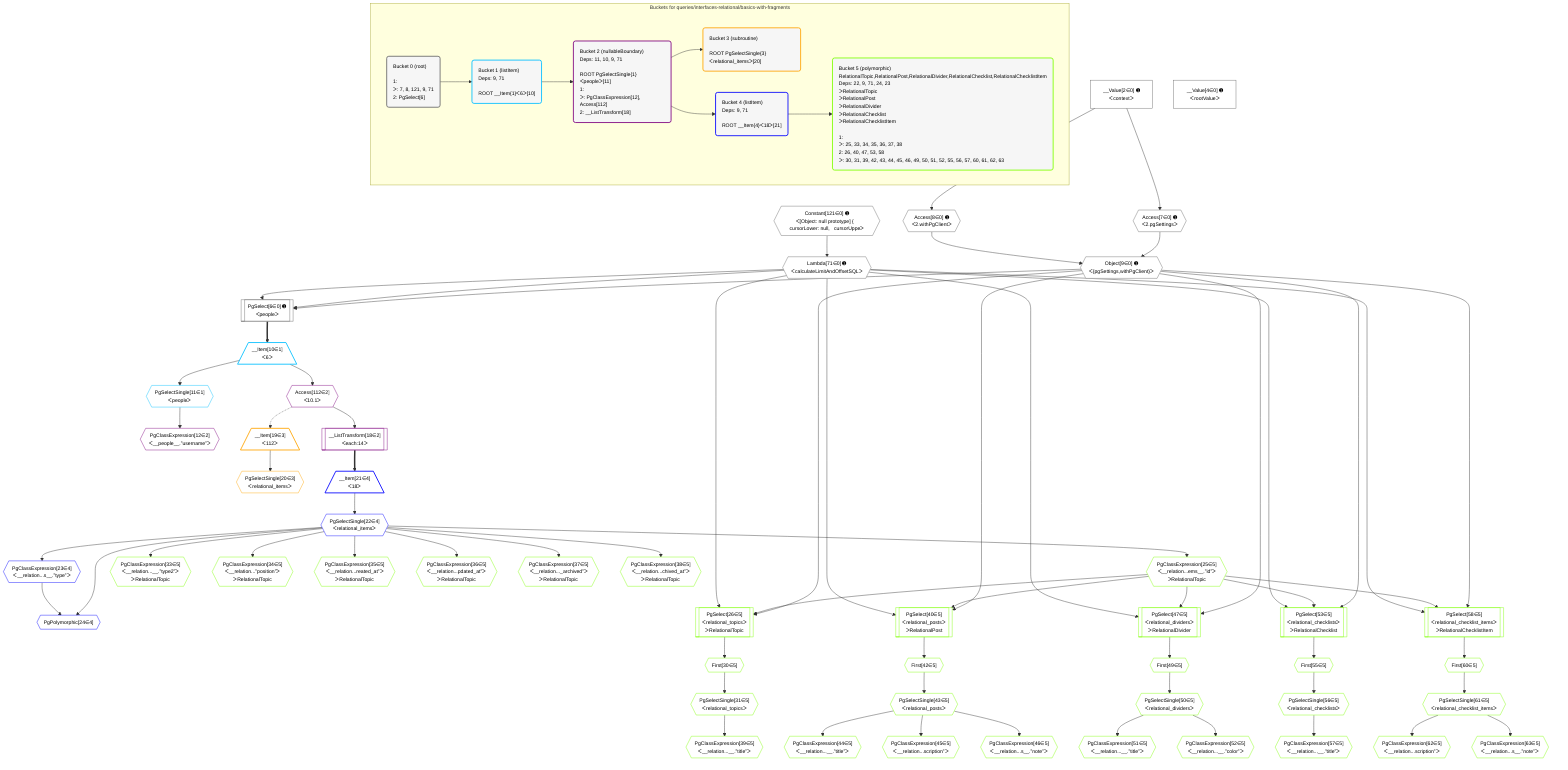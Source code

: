 %%{init: {'themeVariables': { 'fontSize': '12px'}}}%%
graph TD
    classDef path fill:#eee,stroke:#000,color:#000
    classDef plan fill:#fff,stroke-width:1px,color:#000
    classDef itemplan fill:#fff,stroke-width:2px,color:#000
    classDef unbatchedplan fill:#dff,stroke-width:1px,color:#000
    classDef sideeffectplan fill:#fcc,stroke-width:2px,color:#000
    classDef bucket fill:#f6f6f6,color:#000,stroke-width:2px,text-align:left


    %% plan dependencies
    PgSelect6[["PgSelect[6∈0] ➊<br />ᐸpeopleᐳ"]]:::plan
    Object9{{"Object[9∈0] ➊<br />ᐸ{pgSettings,withPgClient}ᐳ"}}:::plan
    Lambda71{{"Lambda[71∈0] ➊<br />ᐸcalculateLimitAndOffsetSQLᐳ"}}:::plan
    Object9 & Lambda71 & Lambda71 --> PgSelect6
    Access7{{"Access[7∈0] ➊<br />ᐸ2.pgSettingsᐳ"}}:::plan
    Access8{{"Access[8∈0] ➊<br />ᐸ2.withPgClientᐳ"}}:::plan
    Access7 & Access8 --> Object9
    __Value2["__Value[2∈0] ➊<br />ᐸcontextᐳ"]:::plan
    __Value2 --> Access7
    __Value2 --> Access8
    Constant121{{"Constant[121∈0] ➊<br />ᐸ[Object: null prototype] {   cursorLower: null,   cursorUppeᐳ"}}:::plan
    Constant121 --> Lambda71
    __Value4["__Value[4∈0] ➊<br />ᐸrootValueᐳ"]:::plan
    __Item10[/"__Item[10∈1]<br />ᐸ6ᐳ"\]:::itemplan
    PgSelect6 ==> __Item10
    PgSelectSingle11{{"PgSelectSingle[11∈1]<br />ᐸpeopleᐳ"}}:::plan
    __Item10 --> PgSelectSingle11
    PgClassExpression12{{"PgClassExpression[12∈2]<br />ᐸ__people__.”username”ᐳ"}}:::plan
    PgSelectSingle11 --> PgClassExpression12
    __ListTransform18[["__ListTransform[18∈2]<br />ᐸeach:14ᐳ"]]:::plan
    Access112{{"Access[112∈2]<br />ᐸ10.1ᐳ"}}:::plan
    Access112 --> __ListTransform18
    __Item10 --> Access112
    __Item19[/"__Item[19∈3]<br />ᐸ112ᐳ"\]:::itemplan
    Access112 -.-> __Item19
    PgSelectSingle20{{"PgSelectSingle[20∈3]<br />ᐸrelational_itemsᐳ"}}:::plan
    __Item19 --> PgSelectSingle20
    PgPolymorphic24{{"PgPolymorphic[24∈4]"}}:::plan
    PgSelectSingle22{{"PgSelectSingle[22∈4]<br />ᐸrelational_itemsᐳ"}}:::plan
    PgClassExpression23{{"PgClassExpression[23∈4]<br />ᐸ__relation...s__.”type”ᐳ"}}:::plan
    PgSelectSingle22 & PgClassExpression23 --> PgPolymorphic24
    __Item21[/"__Item[21∈4]<br />ᐸ18ᐳ"\]:::itemplan
    __ListTransform18 ==> __Item21
    __Item21 --> PgSelectSingle22
    PgSelectSingle22 --> PgClassExpression23
    PgSelect26[["PgSelect[26∈5]<br />ᐸrelational_topicsᐳ<br />ᐳRelationalTopic"]]:::plan
    PgClassExpression25{{"PgClassExpression[25∈5]<br />ᐸ__relation...ems__.”id”ᐳ<br />ᐳRelationalTopic"}}:::plan
    Object9 & PgClassExpression25 & Lambda71 --> PgSelect26
    PgSelect40[["PgSelect[40∈5]<br />ᐸrelational_postsᐳ<br />ᐳRelationalPost"]]:::plan
    Object9 & PgClassExpression25 & Lambda71 --> PgSelect40
    PgSelect47[["PgSelect[47∈5]<br />ᐸrelational_dividersᐳ<br />ᐳRelationalDivider"]]:::plan
    Object9 & PgClassExpression25 & Lambda71 --> PgSelect47
    PgSelect53[["PgSelect[53∈5]<br />ᐸrelational_checklistsᐳ<br />ᐳRelationalChecklist"]]:::plan
    Object9 & PgClassExpression25 & Lambda71 --> PgSelect53
    PgSelect58[["PgSelect[58∈5]<br />ᐸrelational_checklist_itemsᐳ<br />ᐳRelationalChecklistItem"]]:::plan
    Object9 & PgClassExpression25 & Lambda71 --> PgSelect58
    PgSelectSingle22 --> PgClassExpression25
    First30{{"First[30∈5]"}}:::plan
    PgSelect26 --> First30
    PgSelectSingle31{{"PgSelectSingle[31∈5]<br />ᐸrelational_topicsᐳ"}}:::plan
    First30 --> PgSelectSingle31
    PgClassExpression33{{"PgClassExpression[33∈5]<br />ᐸ__relation...__.”type2”ᐳ<br />ᐳRelationalTopic"}}:::plan
    PgSelectSingle22 --> PgClassExpression33
    PgClassExpression34{{"PgClassExpression[34∈5]<br />ᐸ__relation...”position”ᐳ<br />ᐳRelationalTopic"}}:::plan
    PgSelectSingle22 --> PgClassExpression34
    PgClassExpression35{{"PgClassExpression[35∈5]<br />ᐸ__relation...reated_at”ᐳ<br />ᐳRelationalTopic"}}:::plan
    PgSelectSingle22 --> PgClassExpression35
    PgClassExpression36{{"PgClassExpression[36∈5]<br />ᐸ__relation...pdated_at”ᐳ<br />ᐳRelationalTopic"}}:::plan
    PgSelectSingle22 --> PgClassExpression36
    PgClassExpression37{{"PgClassExpression[37∈5]<br />ᐸ__relation..._archived”ᐳ<br />ᐳRelationalTopic"}}:::plan
    PgSelectSingle22 --> PgClassExpression37
    PgClassExpression38{{"PgClassExpression[38∈5]<br />ᐸ__relation...chived_at”ᐳ<br />ᐳRelationalTopic"}}:::plan
    PgSelectSingle22 --> PgClassExpression38
    PgClassExpression39{{"PgClassExpression[39∈5]<br />ᐸ__relation...__.”title”ᐳ"}}:::plan
    PgSelectSingle31 --> PgClassExpression39
    First42{{"First[42∈5]"}}:::plan
    PgSelect40 --> First42
    PgSelectSingle43{{"PgSelectSingle[43∈5]<br />ᐸrelational_postsᐳ"}}:::plan
    First42 --> PgSelectSingle43
    PgClassExpression44{{"PgClassExpression[44∈5]<br />ᐸ__relation...__.”title”ᐳ"}}:::plan
    PgSelectSingle43 --> PgClassExpression44
    PgClassExpression45{{"PgClassExpression[45∈5]<br />ᐸ__relation...scription”ᐳ"}}:::plan
    PgSelectSingle43 --> PgClassExpression45
    PgClassExpression46{{"PgClassExpression[46∈5]<br />ᐸ__relation...s__.”note”ᐳ"}}:::plan
    PgSelectSingle43 --> PgClassExpression46
    First49{{"First[49∈5]"}}:::plan
    PgSelect47 --> First49
    PgSelectSingle50{{"PgSelectSingle[50∈5]<br />ᐸrelational_dividersᐳ"}}:::plan
    First49 --> PgSelectSingle50
    PgClassExpression51{{"PgClassExpression[51∈5]<br />ᐸ__relation...__.”title”ᐳ"}}:::plan
    PgSelectSingle50 --> PgClassExpression51
    PgClassExpression52{{"PgClassExpression[52∈5]<br />ᐸ__relation...__.”color”ᐳ"}}:::plan
    PgSelectSingle50 --> PgClassExpression52
    First55{{"First[55∈5]"}}:::plan
    PgSelect53 --> First55
    PgSelectSingle56{{"PgSelectSingle[56∈5]<br />ᐸrelational_checklistsᐳ"}}:::plan
    First55 --> PgSelectSingle56
    PgClassExpression57{{"PgClassExpression[57∈5]<br />ᐸ__relation...__.”title”ᐳ"}}:::plan
    PgSelectSingle56 --> PgClassExpression57
    First60{{"First[60∈5]"}}:::plan
    PgSelect58 --> First60
    PgSelectSingle61{{"PgSelectSingle[61∈5]<br />ᐸrelational_checklist_itemsᐳ"}}:::plan
    First60 --> PgSelectSingle61
    PgClassExpression62{{"PgClassExpression[62∈5]<br />ᐸ__relation...scription”ᐳ"}}:::plan
    PgSelectSingle61 --> PgClassExpression62
    PgClassExpression63{{"PgClassExpression[63∈5]<br />ᐸ__relation...s__.”note”ᐳ"}}:::plan
    PgSelectSingle61 --> PgClassExpression63

    %% define steps

    subgraph "Buckets for queries/interfaces-relational/basics-with-fragments"
    Bucket0("Bucket 0 (root)<br /><br />1: <br />ᐳ: 7, 8, 121, 9, 71<br />2: PgSelect[6]"):::bucket
    classDef bucket0 stroke:#696969
    class Bucket0,__Value2,__Value4,PgSelect6,Access7,Access8,Object9,Lambda71,Constant121 bucket0
    Bucket1("Bucket 1 (listItem)<br />Deps: 9, 71<br /><br />ROOT __Item{1}ᐸ6ᐳ[10]"):::bucket
    classDef bucket1 stroke:#00bfff
    class Bucket1,__Item10,PgSelectSingle11 bucket1
    Bucket2("Bucket 2 (nullableBoundary)<br />Deps: 11, 10, 9, 71<br /><br />ROOT PgSelectSingle{1}ᐸpeopleᐳ[11]<br />1: <br />ᐳ: PgClassExpression[12], Access[112]<br />2: __ListTransform[18]"):::bucket
    classDef bucket2 stroke:#7f007f
    class Bucket2,PgClassExpression12,__ListTransform18,Access112 bucket2
    Bucket3("Bucket 3 (subroutine)<br /><br />ROOT PgSelectSingle{3}ᐸrelational_itemsᐳ[20]"):::bucket
    classDef bucket3 stroke:#ffa500
    class Bucket3,__Item19,PgSelectSingle20 bucket3
    Bucket4("Bucket 4 (listItem)<br />Deps: 9, 71<br /><br />ROOT __Item{4}ᐸ18ᐳ[21]"):::bucket
    classDef bucket4 stroke:#0000ff
    class Bucket4,__Item21,PgSelectSingle22,PgClassExpression23,PgPolymorphic24 bucket4
    Bucket5("Bucket 5 (polymorphic)<br />RelationalTopic,RelationalPost,RelationalDivider,RelationalChecklist,RelationalChecklistItem<br />Deps: 22, 9, 71, 24, 23<br />ᐳRelationalTopic<br />ᐳRelationalPost<br />ᐳRelationalDivider<br />ᐳRelationalChecklist<br />ᐳRelationalChecklistItem<br /><br />1: <br />ᐳ: 25, 33, 34, 35, 36, 37, 38<br />2: 26, 40, 47, 53, 58<br />ᐳ: 30, 31, 39, 42, 43, 44, 45, 46, 49, 50, 51, 52, 55, 56, 57, 60, 61, 62, 63"):::bucket
    classDef bucket5 stroke:#7fff00
    class Bucket5,PgClassExpression25,PgSelect26,First30,PgSelectSingle31,PgClassExpression33,PgClassExpression34,PgClassExpression35,PgClassExpression36,PgClassExpression37,PgClassExpression38,PgClassExpression39,PgSelect40,First42,PgSelectSingle43,PgClassExpression44,PgClassExpression45,PgClassExpression46,PgSelect47,First49,PgSelectSingle50,PgClassExpression51,PgClassExpression52,PgSelect53,First55,PgSelectSingle56,PgClassExpression57,PgSelect58,First60,PgSelectSingle61,PgClassExpression62,PgClassExpression63 bucket5
    Bucket0 --> Bucket1
    Bucket1 --> Bucket2
    Bucket2 --> Bucket3 & Bucket4
    Bucket4 --> Bucket5
    end